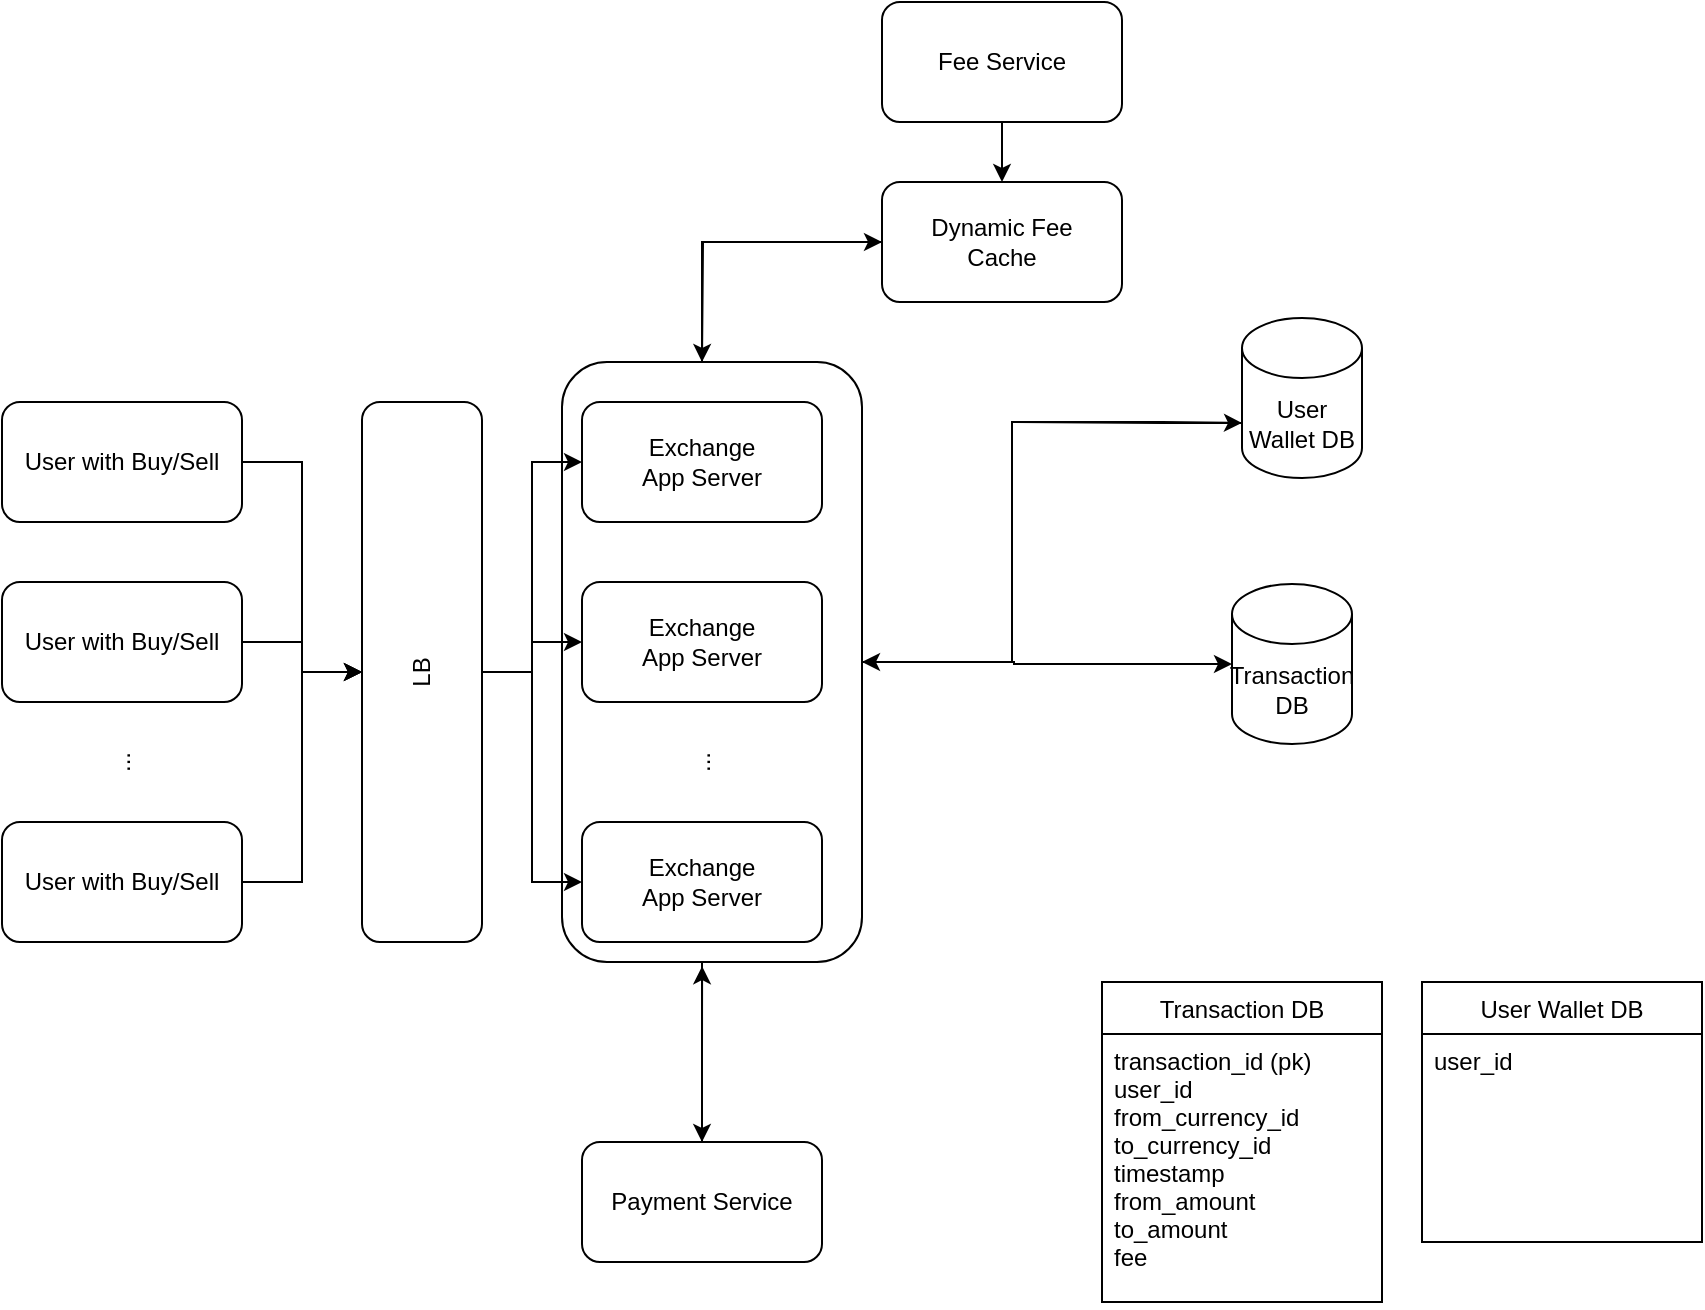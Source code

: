 <mxfile version="14.8.5" type="github">
  <diagram id="xpwXJV_NrRu8wcvEEFKE" name="Page-1">
    <mxGraphModel dx="868" dy="1550" grid="1" gridSize="10" guides="1" tooltips="1" connect="1" arrows="1" fold="1" page="1" pageScale="1" pageWidth="850" pageHeight="1100" math="0" shadow="0">
      <root>
        <mxCell id="0" />
        <mxCell id="1" parent="0" />
        <mxCell id="jyq4KqrySVWzgWhNvjoU-31" style="edgeStyle=orthogonalEdgeStyle;rounded=0;orthogonalLoop=1;jettySize=auto;html=1;entryX=0;entryY=0.5;entryDx=0;entryDy=0;" edge="1" parent="1" source="jyq4KqrySVWzgWhNvjoU-30" target="jyq4KqrySVWzgWhNvjoU-29">
          <mxGeometry relative="1" as="geometry">
            <Array as="points">
              <mxPoint x="510" y="80" />
            </Array>
          </mxGeometry>
        </mxCell>
        <mxCell id="jyq4KqrySVWzgWhNvjoU-35" style="edgeStyle=orthogonalEdgeStyle;rounded=0;orthogonalLoop=1;jettySize=auto;html=1;entryX=0;entryY=0;entryDx=0;entryDy=52.5;entryPerimeter=0;" edge="1" parent="1" source="jyq4KqrySVWzgWhNvjoU-30" target="jyq4KqrySVWzgWhNvjoU-28">
          <mxGeometry relative="1" as="geometry">
            <Array as="points">
              <mxPoint x="665" y="290" />
              <mxPoint x="665" y="170" />
              <mxPoint x="740" y="170" />
            </Array>
          </mxGeometry>
        </mxCell>
        <mxCell id="jyq4KqrySVWzgWhNvjoU-47" style="edgeStyle=orthogonalEdgeStyle;rounded=0;orthogonalLoop=1;jettySize=auto;html=1;" edge="1" parent="1" source="jyq4KqrySVWzgWhNvjoU-30" target="jyq4KqrySVWzgWhNvjoU-45">
          <mxGeometry relative="1" as="geometry">
            <Array as="points">
              <mxPoint x="510" y="460" />
              <mxPoint x="510" y="460" />
            </Array>
          </mxGeometry>
        </mxCell>
        <mxCell id="jyq4KqrySVWzgWhNvjoU-30" value="" style="rounded=1;whiteSpace=wrap;html=1;" vertex="1" parent="1">
          <mxGeometry x="440" y="140" width="150" height="300" as="geometry" />
        </mxCell>
        <mxCell id="jyq4KqrySVWzgWhNvjoU-13" value="" style="edgeStyle=orthogonalEdgeStyle;rounded=0;orthogonalLoop=1;jettySize=auto;html=1;" edge="1" parent="1" source="jyq4KqrySVWzgWhNvjoU-14" target="jyq4KqrySVWzgWhNvjoU-23">
          <mxGeometry relative="1" as="geometry" />
        </mxCell>
        <mxCell id="jyq4KqrySVWzgWhNvjoU-14" value="User with Buy/Sell" style="rounded=1;whiteSpace=wrap;html=1;" vertex="1" parent="1">
          <mxGeometry x="160" y="160" width="120" height="60" as="geometry" />
        </mxCell>
        <mxCell id="jyq4KqrySVWzgWhNvjoU-15" style="edgeStyle=orthogonalEdgeStyle;rounded=0;orthogonalLoop=1;jettySize=auto;html=1;entryX=0.5;entryY=0;entryDx=0;entryDy=0;" edge="1" parent="1" source="jyq4KqrySVWzgWhNvjoU-16" target="jyq4KqrySVWzgWhNvjoU-23">
          <mxGeometry relative="1" as="geometry" />
        </mxCell>
        <mxCell id="jyq4KqrySVWzgWhNvjoU-16" value="User with Buy/Sell" style="rounded=1;whiteSpace=wrap;html=1;" vertex="1" parent="1">
          <mxGeometry x="160" y="250" width="120" height="60" as="geometry" />
        </mxCell>
        <mxCell id="jyq4KqrySVWzgWhNvjoU-17" style="edgeStyle=orthogonalEdgeStyle;rounded=0;orthogonalLoop=1;jettySize=auto;html=1;entryX=0.5;entryY=0;entryDx=0;entryDy=0;" edge="1" parent="1" source="jyq4KqrySVWzgWhNvjoU-18" target="jyq4KqrySVWzgWhNvjoU-23">
          <mxGeometry relative="1" as="geometry" />
        </mxCell>
        <mxCell id="jyq4KqrySVWzgWhNvjoU-18" value="User with Buy/Sell" style="rounded=1;whiteSpace=wrap;html=1;" vertex="1" parent="1">
          <mxGeometry x="160" y="370" width="120" height="60" as="geometry" />
        </mxCell>
        <mxCell id="jyq4KqrySVWzgWhNvjoU-19" value="..." style="text;html=1;strokeColor=none;fillColor=none;align=center;verticalAlign=middle;whiteSpace=wrap;rounded=0;rotation=-90;" vertex="1" parent="1">
          <mxGeometry x="200" y="330" width="40" height="20" as="geometry" />
        </mxCell>
        <mxCell id="jyq4KqrySVWzgWhNvjoU-20" style="edgeStyle=orthogonalEdgeStyle;rounded=0;orthogonalLoop=1;jettySize=auto;html=1;entryX=0;entryY=0.5;entryDx=0;entryDy=0;" edge="1" parent="1" source="jyq4KqrySVWzgWhNvjoU-23" target="jyq4KqrySVWzgWhNvjoU-24">
          <mxGeometry relative="1" as="geometry" />
        </mxCell>
        <mxCell id="jyq4KqrySVWzgWhNvjoU-21" style="edgeStyle=orthogonalEdgeStyle;rounded=0;orthogonalLoop=1;jettySize=auto;html=1;entryX=0;entryY=0.5;entryDx=0;entryDy=0;" edge="1" parent="1" source="jyq4KqrySVWzgWhNvjoU-23" target="jyq4KqrySVWzgWhNvjoU-25">
          <mxGeometry relative="1" as="geometry" />
        </mxCell>
        <mxCell id="jyq4KqrySVWzgWhNvjoU-22" style="edgeStyle=orthogonalEdgeStyle;rounded=0;orthogonalLoop=1;jettySize=auto;html=1;entryX=0;entryY=0.5;entryDx=0;entryDy=0;" edge="1" parent="1" source="jyq4KqrySVWzgWhNvjoU-23" target="jyq4KqrySVWzgWhNvjoU-26">
          <mxGeometry relative="1" as="geometry" />
        </mxCell>
        <mxCell id="jyq4KqrySVWzgWhNvjoU-23" value="LB" style="rounded=1;whiteSpace=wrap;html=1;rotation=-90;" vertex="1" parent="1">
          <mxGeometry x="235" y="265" width="270" height="60" as="geometry" />
        </mxCell>
        <mxCell id="jyq4KqrySVWzgWhNvjoU-24" value="Exchange &lt;br&gt;App Server" style="rounded=1;whiteSpace=wrap;html=1;" vertex="1" parent="1">
          <mxGeometry x="450" y="160" width="120" height="60" as="geometry" />
        </mxCell>
        <mxCell id="jyq4KqrySVWzgWhNvjoU-42" style="edgeStyle=orthogonalEdgeStyle;rounded=0;orthogonalLoop=1;jettySize=auto;html=1;entryX=0;entryY=0.5;entryDx=0;entryDy=0;entryPerimeter=0;exitX=1;exitY=0.5;exitDx=0;exitDy=0;" edge="1" parent="1" source="jyq4KqrySVWzgWhNvjoU-30" target="jyq4KqrySVWzgWhNvjoU-41">
          <mxGeometry relative="1" as="geometry">
            <Array as="points">
              <mxPoint x="666" y="290" />
              <mxPoint x="666" y="291" />
              <mxPoint x="761" y="291" />
            </Array>
          </mxGeometry>
        </mxCell>
        <mxCell id="jyq4KqrySVWzgWhNvjoU-25" value="Exchange&lt;br&gt;App Server" style="rounded=1;whiteSpace=wrap;html=1;" vertex="1" parent="1">
          <mxGeometry x="450" y="250" width="120" height="60" as="geometry" />
        </mxCell>
        <mxCell id="jyq4KqrySVWzgWhNvjoU-26" value="Exchange&lt;br&gt;App Server" style="rounded=1;whiteSpace=wrap;html=1;" vertex="1" parent="1">
          <mxGeometry x="450" y="370" width="120" height="60" as="geometry" />
        </mxCell>
        <mxCell id="jyq4KqrySVWzgWhNvjoU-27" value="..." style="text;html=1;strokeColor=none;fillColor=none;align=center;verticalAlign=middle;whiteSpace=wrap;rounded=0;rotation=-90;" vertex="1" parent="1">
          <mxGeometry x="490" y="330" width="40" height="20" as="geometry" />
        </mxCell>
        <mxCell id="jyq4KqrySVWzgWhNvjoU-36" style="edgeStyle=orthogonalEdgeStyle;rounded=0;orthogonalLoop=1;jettySize=auto;html=1;entryX=1;entryY=0.5;entryDx=0;entryDy=0;exitX=0;exitY=0;exitDx=0;exitDy=52.5;exitPerimeter=0;" edge="1" parent="1" source="jyq4KqrySVWzgWhNvjoU-28" target="jyq4KqrySVWzgWhNvjoU-30">
          <mxGeometry relative="1" as="geometry">
            <Array as="points">
              <mxPoint x="740" y="170" />
              <mxPoint x="665" y="170" />
              <mxPoint x="665" y="290" />
            </Array>
          </mxGeometry>
        </mxCell>
        <mxCell id="jyq4KqrySVWzgWhNvjoU-28" value="User Wallet DB" style="shape=cylinder3;whiteSpace=wrap;html=1;boundedLbl=1;backgroundOutline=1;size=15;" vertex="1" parent="1">
          <mxGeometry x="780" y="118" width="60" height="80" as="geometry" />
        </mxCell>
        <mxCell id="jyq4KqrySVWzgWhNvjoU-32" style="edgeStyle=orthogonalEdgeStyle;rounded=0;orthogonalLoop=1;jettySize=auto;html=1;" edge="1" parent="1" source="jyq4KqrySVWzgWhNvjoU-29">
          <mxGeometry relative="1" as="geometry">
            <mxPoint x="510" y="140" as="targetPoint" />
          </mxGeometry>
        </mxCell>
        <mxCell id="jyq4KqrySVWzgWhNvjoU-29" value="Dynamic Fee &lt;br&gt;Cache" style="rounded=1;whiteSpace=wrap;html=1;" vertex="1" parent="1">
          <mxGeometry x="600" y="50" width="120" height="60" as="geometry" />
        </mxCell>
        <mxCell id="jyq4KqrySVWzgWhNvjoU-34" value="" style="edgeStyle=orthogonalEdgeStyle;rounded=0;orthogonalLoop=1;jettySize=auto;html=1;" edge="1" parent="1" source="jyq4KqrySVWzgWhNvjoU-33" target="jyq4KqrySVWzgWhNvjoU-29">
          <mxGeometry relative="1" as="geometry" />
        </mxCell>
        <mxCell id="jyq4KqrySVWzgWhNvjoU-33" value="Fee Service" style="rounded=1;whiteSpace=wrap;html=1;" vertex="1" parent="1">
          <mxGeometry x="600" y="-40" width="120" height="60" as="geometry" />
        </mxCell>
        <mxCell id="jyq4KqrySVWzgWhNvjoU-37" value="User Wallet DB" style="swimlane;fontStyle=0;childLayout=stackLayout;horizontal=1;startSize=26;horizontalStack=0;resizeParent=1;resizeParentMax=0;resizeLast=0;collapsible=1;marginBottom=0;" vertex="1" parent="1">
          <mxGeometry x="870" y="450" width="140" height="130" as="geometry" />
        </mxCell>
        <mxCell id="jyq4KqrySVWzgWhNvjoU-38" value="user_id&#xa;" style="text;strokeColor=none;fillColor=none;align=left;verticalAlign=top;spacingLeft=4;spacingRight=4;overflow=hidden;rotatable=0;points=[[0,0.5],[1,0.5]];portConstraint=eastwest;" vertex="1" parent="jyq4KqrySVWzgWhNvjoU-37">
          <mxGeometry y="26" width="140" height="104" as="geometry" />
        </mxCell>
        <mxCell id="jyq4KqrySVWzgWhNvjoU-41" value="Transaction DB" style="shape=cylinder3;whiteSpace=wrap;html=1;boundedLbl=1;backgroundOutline=1;size=15;" vertex="1" parent="1">
          <mxGeometry x="775" y="251" width="60" height="80" as="geometry" />
        </mxCell>
        <mxCell id="jyq4KqrySVWzgWhNvjoU-43" value="Transaction DB" style="swimlane;fontStyle=0;childLayout=stackLayout;horizontal=1;startSize=26;horizontalStack=0;resizeParent=1;resizeParentMax=0;resizeLast=0;collapsible=1;marginBottom=0;" vertex="1" parent="1">
          <mxGeometry x="710" y="450" width="140" height="160" as="geometry" />
        </mxCell>
        <mxCell id="jyq4KqrySVWzgWhNvjoU-44" value="transaction_id (pk)&#xa;user_id&#xa;from_currency_id&#xa;to_currency_id      &#xa;timestamp&#xa;from_amount&#xa;to_amount&#xa;fee&#xa;&#xa;" style="text;strokeColor=none;fillColor=none;align=left;verticalAlign=top;spacingLeft=4;spacingRight=4;overflow=hidden;rotatable=0;points=[[0,0.5],[1,0.5]];portConstraint=eastwest;" vertex="1" parent="jyq4KqrySVWzgWhNvjoU-43">
          <mxGeometry y="26" width="140" height="134" as="geometry" />
        </mxCell>
        <mxCell id="jyq4KqrySVWzgWhNvjoU-46" style="edgeStyle=orthogonalEdgeStyle;rounded=0;orthogonalLoop=1;jettySize=auto;html=1;entryX=0.467;entryY=1.007;entryDx=0;entryDy=0;entryPerimeter=0;" edge="1" parent="1" source="jyq4KqrySVWzgWhNvjoU-45" target="jyq4KqrySVWzgWhNvjoU-30">
          <mxGeometry relative="1" as="geometry" />
        </mxCell>
        <mxCell id="jyq4KqrySVWzgWhNvjoU-45" value="Payment Service" style="rounded=1;whiteSpace=wrap;html=1;" vertex="1" parent="1">
          <mxGeometry x="450" y="530" width="120" height="60" as="geometry" />
        </mxCell>
      </root>
    </mxGraphModel>
  </diagram>
</mxfile>
